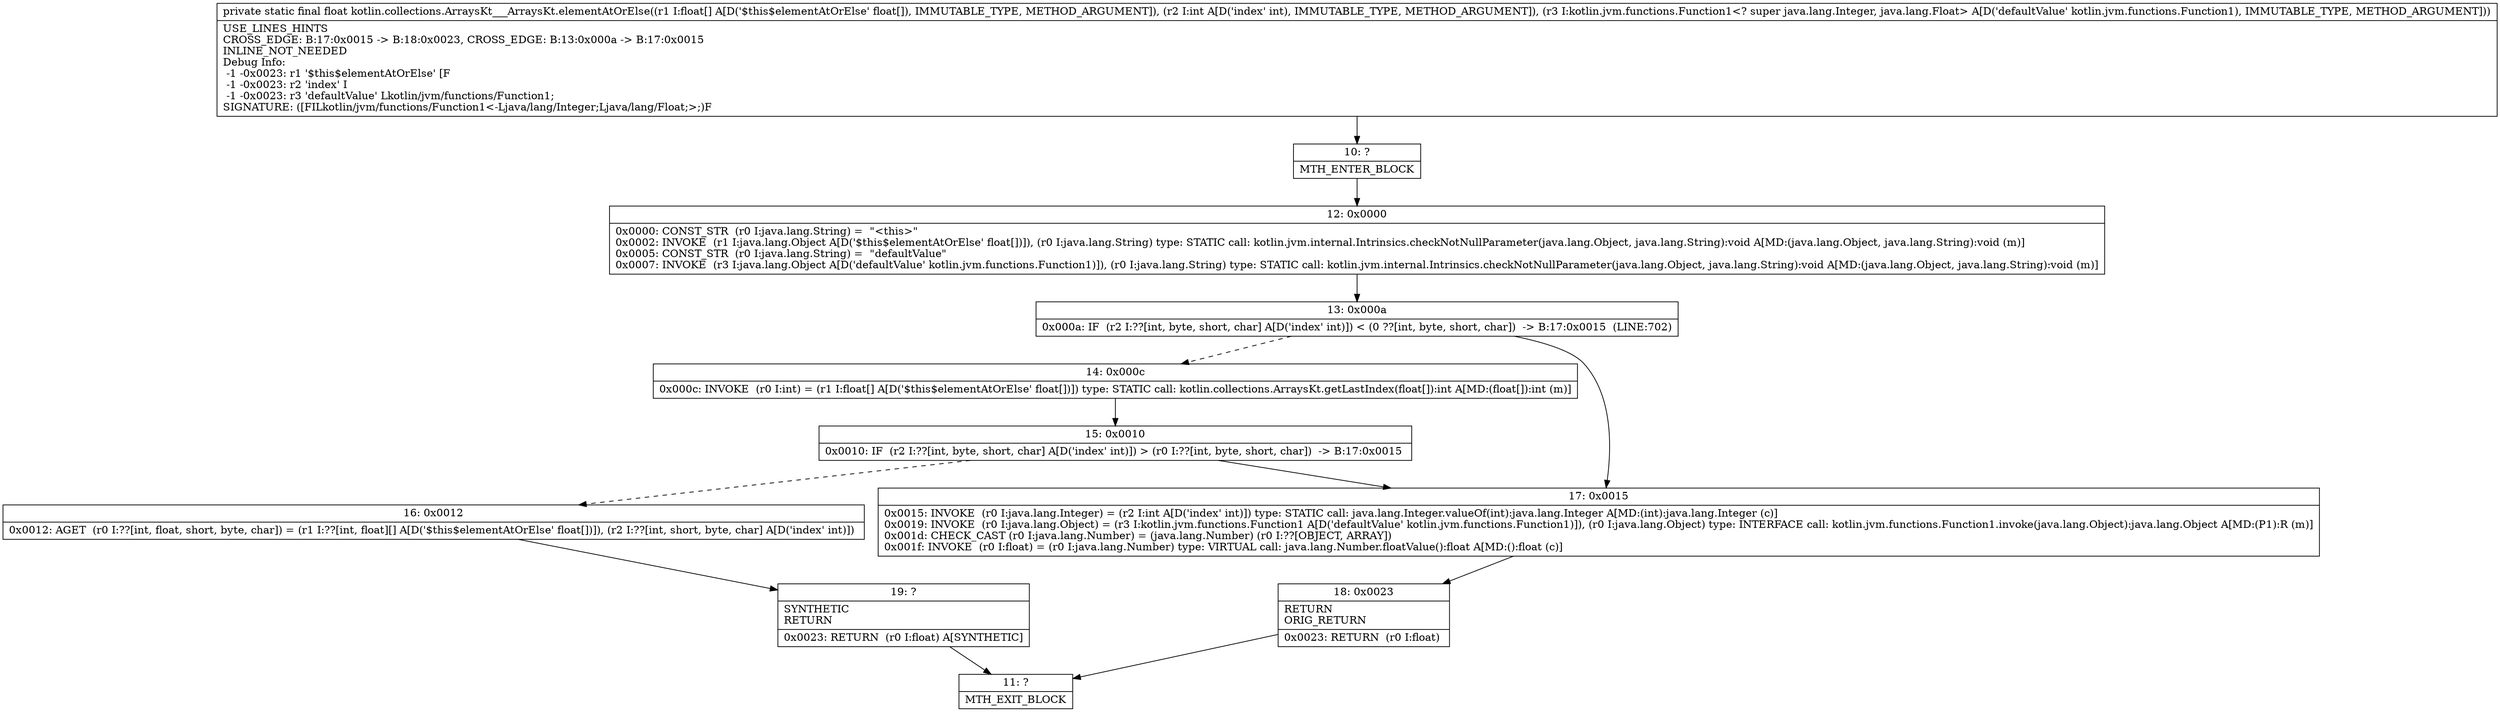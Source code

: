 digraph "CFG forkotlin.collections.ArraysKt___ArraysKt.elementAtOrElse([FILkotlin\/jvm\/functions\/Function1;)F" {
Node_10 [shape=record,label="{10\:\ ?|MTH_ENTER_BLOCK\l}"];
Node_12 [shape=record,label="{12\:\ 0x0000|0x0000: CONST_STR  (r0 I:java.lang.String) =  \"\<this\>\" \l0x0002: INVOKE  (r1 I:java.lang.Object A[D('$this$elementAtOrElse' float[])]), (r0 I:java.lang.String) type: STATIC call: kotlin.jvm.internal.Intrinsics.checkNotNullParameter(java.lang.Object, java.lang.String):void A[MD:(java.lang.Object, java.lang.String):void (m)]\l0x0005: CONST_STR  (r0 I:java.lang.String) =  \"defaultValue\" \l0x0007: INVOKE  (r3 I:java.lang.Object A[D('defaultValue' kotlin.jvm.functions.Function1)]), (r0 I:java.lang.String) type: STATIC call: kotlin.jvm.internal.Intrinsics.checkNotNullParameter(java.lang.Object, java.lang.String):void A[MD:(java.lang.Object, java.lang.String):void (m)]\l}"];
Node_13 [shape=record,label="{13\:\ 0x000a|0x000a: IF  (r2 I:??[int, byte, short, char] A[D('index' int)]) \< (0 ??[int, byte, short, char])  \-\> B:17:0x0015  (LINE:702)\l}"];
Node_14 [shape=record,label="{14\:\ 0x000c|0x000c: INVOKE  (r0 I:int) = (r1 I:float[] A[D('$this$elementAtOrElse' float[])]) type: STATIC call: kotlin.collections.ArraysKt.getLastIndex(float[]):int A[MD:(float[]):int (m)]\l}"];
Node_15 [shape=record,label="{15\:\ 0x0010|0x0010: IF  (r2 I:??[int, byte, short, char] A[D('index' int)]) \> (r0 I:??[int, byte, short, char])  \-\> B:17:0x0015 \l}"];
Node_16 [shape=record,label="{16\:\ 0x0012|0x0012: AGET  (r0 I:??[int, float, short, byte, char]) = (r1 I:??[int, float][] A[D('$this$elementAtOrElse' float[])]), (r2 I:??[int, short, byte, char] A[D('index' int)]) \l}"];
Node_19 [shape=record,label="{19\:\ ?|SYNTHETIC\lRETURN\l|0x0023: RETURN  (r0 I:float) A[SYNTHETIC]\l}"];
Node_11 [shape=record,label="{11\:\ ?|MTH_EXIT_BLOCK\l}"];
Node_17 [shape=record,label="{17\:\ 0x0015|0x0015: INVOKE  (r0 I:java.lang.Integer) = (r2 I:int A[D('index' int)]) type: STATIC call: java.lang.Integer.valueOf(int):java.lang.Integer A[MD:(int):java.lang.Integer (c)]\l0x0019: INVOKE  (r0 I:java.lang.Object) = (r3 I:kotlin.jvm.functions.Function1 A[D('defaultValue' kotlin.jvm.functions.Function1)]), (r0 I:java.lang.Object) type: INTERFACE call: kotlin.jvm.functions.Function1.invoke(java.lang.Object):java.lang.Object A[MD:(P1):R (m)]\l0x001d: CHECK_CAST (r0 I:java.lang.Number) = (java.lang.Number) (r0 I:??[OBJECT, ARRAY]) \l0x001f: INVOKE  (r0 I:float) = (r0 I:java.lang.Number) type: VIRTUAL call: java.lang.Number.floatValue():float A[MD:():float (c)]\l}"];
Node_18 [shape=record,label="{18\:\ 0x0023|RETURN\lORIG_RETURN\l|0x0023: RETURN  (r0 I:float) \l}"];
MethodNode[shape=record,label="{private static final float kotlin.collections.ArraysKt___ArraysKt.elementAtOrElse((r1 I:float[] A[D('$this$elementAtOrElse' float[]), IMMUTABLE_TYPE, METHOD_ARGUMENT]), (r2 I:int A[D('index' int), IMMUTABLE_TYPE, METHOD_ARGUMENT]), (r3 I:kotlin.jvm.functions.Function1\<? super java.lang.Integer, java.lang.Float\> A[D('defaultValue' kotlin.jvm.functions.Function1), IMMUTABLE_TYPE, METHOD_ARGUMENT]))  | USE_LINES_HINTS\lCROSS_EDGE: B:17:0x0015 \-\> B:18:0x0023, CROSS_EDGE: B:13:0x000a \-\> B:17:0x0015\lINLINE_NOT_NEEDED\lDebug Info:\l  \-1 \-0x0023: r1 '$this$elementAtOrElse' [F\l  \-1 \-0x0023: r2 'index' I\l  \-1 \-0x0023: r3 'defaultValue' Lkotlin\/jvm\/functions\/Function1;\lSIGNATURE: ([FILkotlin\/jvm\/functions\/Function1\<\-Ljava\/lang\/Integer;Ljava\/lang\/Float;\>;)F\l}"];
MethodNode -> Node_10;Node_10 -> Node_12;
Node_12 -> Node_13;
Node_13 -> Node_14[style=dashed];
Node_13 -> Node_17;
Node_14 -> Node_15;
Node_15 -> Node_16[style=dashed];
Node_15 -> Node_17;
Node_16 -> Node_19;
Node_19 -> Node_11;
Node_17 -> Node_18;
Node_18 -> Node_11;
}

